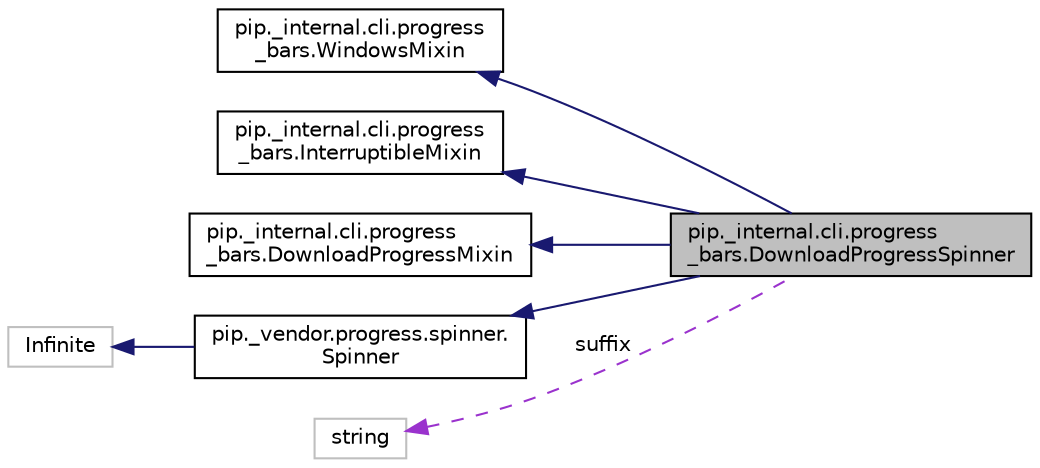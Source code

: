 digraph "pip._internal.cli.progress_bars.DownloadProgressSpinner"
{
 // LATEX_PDF_SIZE
  edge [fontname="Helvetica",fontsize="10",labelfontname="Helvetica",labelfontsize="10"];
  node [fontname="Helvetica",fontsize="10",shape=record];
  rankdir="LR";
  Node1 [label="pip._internal.cli.progress\l_bars.DownloadProgressSpinner",height=0.2,width=0.4,color="black", fillcolor="grey75", style="filled", fontcolor="black",tooltip=" "];
  Node2 -> Node1 [dir="back",color="midnightblue",fontsize="10",style="solid"];
  Node2 [label="pip._internal.cli.progress\l_bars.WindowsMixin",height=0.2,width=0.4,color="black", fillcolor="white", style="filled",URL="$classpip_1_1__internal_1_1cli_1_1progress__bars_1_1WindowsMixin.html",tooltip=" "];
  Node3 -> Node1 [dir="back",color="midnightblue",fontsize="10",style="solid"];
  Node3 [label="pip._internal.cli.progress\l_bars.InterruptibleMixin",height=0.2,width=0.4,color="black", fillcolor="white", style="filled",URL="$classpip_1_1__internal_1_1cli_1_1progress__bars_1_1InterruptibleMixin.html",tooltip=" "];
  Node4 -> Node1 [dir="back",color="midnightblue",fontsize="10",style="solid"];
  Node4 [label="pip._internal.cli.progress\l_bars.DownloadProgressMixin",height=0.2,width=0.4,color="black", fillcolor="white", style="filled",URL="$classpip_1_1__internal_1_1cli_1_1progress__bars_1_1DownloadProgressMixin.html",tooltip=" "];
  Node5 -> Node1 [dir="back",color="midnightblue",fontsize="10",style="solid"];
  Node5 [label="pip._vendor.progress.spinner.\lSpinner",height=0.2,width=0.4,color="black", fillcolor="white", style="filled",URL="$classpip_1_1__vendor_1_1progress_1_1spinner_1_1Spinner.html",tooltip=" "];
  Node6 -> Node5 [dir="back",color="midnightblue",fontsize="10",style="solid"];
  Node6 [label="Infinite",height=0.2,width=0.4,color="grey75", fillcolor="white", style="filled",tooltip=" "];
  Node7 -> Node1 [dir="back",color="darkorchid3",fontsize="10",style="dashed",label=" suffix" ];
  Node7 [label="string",height=0.2,width=0.4,color="grey75", fillcolor="white", style="filled",tooltip=" "];
}
